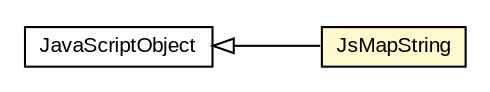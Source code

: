 #!/usr/local/bin/dot
#
# Class diagram 
# Generated by UMLGraph version R5_6-24-gf6e263 (http://www.umlgraph.org/)
#

digraph G {
	edge [fontname="arial",fontsize=10,labelfontname="arial",labelfontsize=10];
	node [fontname="arial",fontsize=10,shape=plaintext];
	nodesep=0.25;
	ranksep=0.5;
	rankdir=LR;
	// org.turbogwt.core.js.collections.JsMapString
	c246 [label=<<table title="org.turbogwt.core.js.collections.JsMapString" border="0" cellborder="1" cellspacing="0" cellpadding="2" port="p" bgcolor="lemonChiffon" href="./JsMapString.html">
		<tr><td><table border="0" cellspacing="0" cellpadding="1">
<tr><td align="center" balign="center"> JsMapString </td></tr>
		</table></td></tr>
		</table>>, URL="./JsMapString.html", fontname="arial", fontcolor="black", fontsize=10.0];
	//org.turbogwt.core.js.collections.JsMapString extends com.google.gwt.core.client.JavaScriptObject
	c264:p -> c246:p [dir=back,arrowtail=empty];
	// com.google.gwt.core.client.JavaScriptObject
	c264 [label=<<table title="com.google.gwt.core.client.JavaScriptObject" border="0" cellborder="1" cellspacing="0" cellpadding="2" port="p" href="http://google-web-toolkit.googlecode.com/svn/javadoc/latest/com/google/gwt/core/client/JavaScriptObject.html">
		<tr><td><table border="0" cellspacing="0" cellpadding="1">
<tr><td align="center" balign="center"> JavaScriptObject </td></tr>
		</table></td></tr>
		</table>>, URL="http://google-web-toolkit.googlecode.com/svn/javadoc/latest/com/google/gwt/core/client/JavaScriptObject.html", fontname="arial", fontcolor="black", fontsize=10.0];
}

